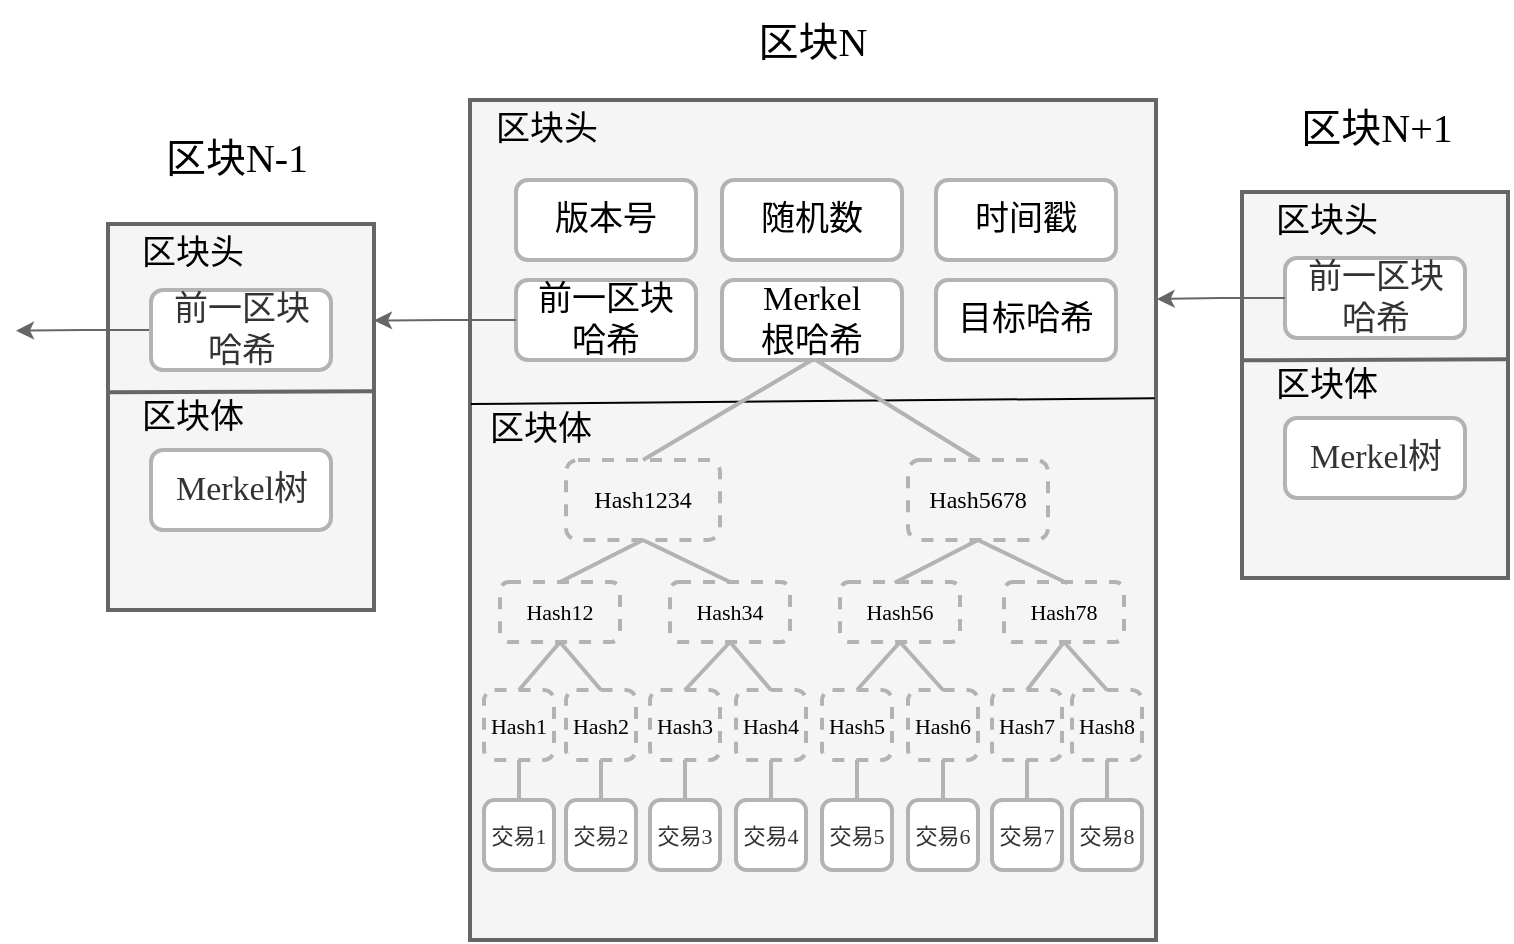 <mxfile version="24.0.1" type="github">
  <diagram name="第 1 页" id="rfyp5XbZHHv5G1FWqzIb">
    <mxGraphModel dx="794" dy="492" grid="1" gridSize="10" guides="1" tooltips="1" connect="1" arrows="1" fold="1" page="1" pageScale="1" pageWidth="827" pageHeight="1169" math="0" shadow="0">
      <root>
        <mxCell id="0" />
        <mxCell id="1" parent="0" />
        <mxCell id="lKdmcl2pdgZr0fNqd-Vl-1" value="" style="rounded=0;whiteSpace=wrap;html=1;labelBackgroundColor=none;fontSize=17;fontFamily=宋体;fillColor=#f5f5f5;fontColor=#333333;strokeColor=#666666;strokeWidth=2;" parent="1" vertex="1">
          <mxGeometry x="257" y="220" width="343" height="420" as="geometry" />
        </mxCell>
        <mxCell id="lKdmcl2pdgZr0fNqd-Vl-4" value="&lt;font style=&quot;font-size: 17px;&quot;&gt;版本号&lt;/font&gt;" style="rounded=1;whiteSpace=wrap;html=1;labelBackgroundColor=none;fontSize=17;strokeWidth=2;strokeColor=#B3B3B3;fontFamily=宋体;align=center;verticalAlign=middle;fontColor=default;fillColor=default;" parent="1" vertex="1">
          <mxGeometry x="280" y="260" width="90" height="40" as="geometry" />
        </mxCell>
        <mxCell id="lKdmcl2pdgZr0fNqd-Vl-5" value="&lt;font style=&quot;font-size: 17px;&quot;&gt;随机数&lt;/font&gt;" style="rounded=1;whiteSpace=wrap;html=1;labelBackgroundColor=none;fontSize=17;strokeColor=#B3B3B3;fontFamily=宋体;strokeWidth=2;align=center;verticalAlign=middle;fontColor=default;fillColor=default;" parent="1" vertex="1">
          <mxGeometry x="383" y="260" width="90" height="40" as="geometry" />
        </mxCell>
        <mxCell id="lKdmcl2pdgZr0fNqd-Vl-6" value="&lt;font style=&quot;font-size: 17px;&quot;&gt;时间戳&lt;/font&gt;" style="rounded=1;whiteSpace=wrap;html=1;labelBackgroundColor=none;fontSize=17;strokeColor=#B3B3B3;fontFamily=宋体;strokeWidth=2;" parent="1" vertex="1">
          <mxGeometry x="490" y="260" width="90" height="40" as="geometry" />
        </mxCell>
        <mxCell id="lKdmcl2pdgZr0fNqd-Vl-7" value="&lt;span style=&quot;font-size: 17px;&quot;&gt;前一区块&lt;/span&gt;&lt;div&gt;&lt;span style=&quot;font-size: 17px;&quot;&gt;哈希&lt;/span&gt;&lt;/div&gt;" style="rounded=1;whiteSpace=wrap;html=1;labelBackgroundColor=none;fontSize=17;fontFamily=宋体;strokeWidth=2;align=center;verticalAlign=middle;strokeColor=#B3B3B3;fontColor=default;fillColor=default;" parent="1" vertex="1">
          <mxGeometry x="280" y="310" width="90" height="40" as="geometry" />
        </mxCell>
        <mxCell id="lKdmcl2pdgZr0fNqd-Vl-8" value="&lt;font face=&quot;Times New Roman&quot; style=&quot;font-size: 17px;&quot;&gt;Merkel&lt;/font&gt;&lt;div&gt;&lt;font style=&quot;font-size: 17px;&quot;&gt;根哈希&lt;/font&gt;&lt;/div&gt;" style="rounded=1;whiteSpace=wrap;html=1;labelBackgroundColor=none;fontSize=17;strokeColor=#B3B3B3;fontFamily=宋体;strokeWidth=2;align=center;verticalAlign=middle;fontColor=default;fillColor=default;" parent="1" vertex="1">
          <mxGeometry x="383" y="310" width="90" height="40" as="geometry" />
        </mxCell>
        <mxCell id="lKdmcl2pdgZr0fNqd-Vl-9" value="&lt;font style=&quot;font-size: 17px;&quot;&gt;目标哈希&lt;/font&gt;" style="rounded=1;whiteSpace=wrap;html=1;labelBackgroundColor=none;fontSize=17;strokeColor=#B3B3B3;fontFamily=宋体;strokeWidth=2;" parent="1" vertex="1">
          <mxGeometry x="490" y="310" width="90" height="40" as="geometry" />
        </mxCell>
        <mxCell id="lKdmcl2pdgZr0fNqd-Vl-10" value="&lt;font style=&quot;font-size: 17px;&quot;&gt;区块头&lt;/font&gt;" style="text;html=1;align=center;verticalAlign=middle;resizable=0;points=[];autosize=1;strokeColor=none;fillColor=none;fontFamily=宋体;fontSize=12;fontColor=default;labelBackgroundColor=none;" parent="1" vertex="1">
          <mxGeometry x="260" y="220" width="70" height="30" as="geometry" />
        </mxCell>
        <mxCell id="lKdmcl2pdgZr0fNqd-Vl-11" value="" style="endArrow=none;html=1;rounded=0;fontFamily=宋体;fontSize=12;fontColor=default;labelBackgroundColor=none;exitX=0.005;exitY=0.067;exitDx=0;exitDy=0;exitPerimeter=0;entryX=0.998;entryY=0.355;entryDx=0;entryDy=0;entryPerimeter=0;" parent="1" source="lKdmcl2pdgZr0fNqd-Vl-12" target="lKdmcl2pdgZr0fNqd-Vl-1" edge="1">
          <mxGeometry width="50" height="50" relative="1" as="geometry">
            <mxPoint x="450" y="420" as="sourcePoint" />
            <mxPoint x="500" y="370" as="targetPoint" />
            <Array as="points" />
          </mxGeometry>
        </mxCell>
        <mxCell id="lKdmcl2pdgZr0fNqd-Vl-12" value="&lt;font style=&quot;font-size: 17px;&quot;&gt;区块体&lt;/font&gt;" style="text;html=1;align=center;verticalAlign=middle;resizable=0;points=[];autosize=1;strokeColor=none;fillColor=none;fontFamily=宋体;fontSize=12;fontColor=default;labelBackgroundColor=none;" parent="1" vertex="1">
          <mxGeometry x="257" y="370" width="70" height="30" as="geometry" />
        </mxCell>
        <mxCell id="lKdmcl2pdgZr0fNqd-Vl-13" value="Hash1234" style="rounded=1;whiteSpace=wrap;html=1;align=center;verticalAlign=middle;fontFamily=Times New Roman;fontSize=12;fontColor=default;labelBackgroundColor=none;fillColor=none;gradientColor=none;strokeWidth=2;strokeColor=#b3b3b3;dashed=1;" parent="1" vertex="1">
          <mxGeometry x="305" y="400" width="77" height="40" as="geometry" />
        </mxCell>
        <mxCell id="lKdmcl2pdgZr0fNqd-Vl-14" value="Hash5678" style="rounded=1;whiteSpace=wrap;html=1;align=center;verticalAlign=middle;fontFamily=Times New Roman;fontSize=12;fontColor=default;labelBackgroundColor=none;fillColor=none;gradientColor=none;strokeWidth=2;strokeColor=#b3b3b3;dashed=1;" parent="1" vertex="1">
          <mxGeometry x="476" y="400" width="70" height="40" as="geometry" />
        </mxCell>
        <mxCell id="lKdmcl2pdgZr0fNqd-Vl-15" value="" style="endArrow=none;html=1;rounded=0;fontFamily=宋体;fontSize=12;fontColor=default;labelBackgroundColor=none;exitX=0.5;exitY=0;exitDx=0;exitDy=0;strokeColor=#B3B3B3;strokeWidth=2;align=center;verticalAlign=middle;" parent="1" source="lKdmcl2pdgZr0fNqd-Vl-14" edge="1">
          <mxGeometry width="50" height="50" relative="1" as="geometry">
            <mxPoint x="450" y="420" as="sourcePoint" />
            <mxPoint x="430" y="350" as="targetPoint" />
          </mxGeometry>
        </mxCell>
        <mxCell id="lKdmcl2pdgZr0fNqd-Vl-16" value="" style="endArrow=none;html=1;rounded=0;fontFamily=宋体;fontSize=12;fontColor=default;labelBackgroundColor=none;exitX=0.5;exitY=0;exitDx=0;exitDy=0;entryX=0.5;entryY=1;entryDx=0;entryDy=0;strokeWidth=2;strokeColor=#B3B3B3;" parent="1" source="lKdmcl2pdgZr0fNqd-Vl-13" target="lKdmcl2pdgZr0fNqd-Vl-8" edge="1">
          <mxGeometry width="50" height="50" relative="1" as="geometry">
            <mxPoint x="450" y="420" as="sourcePoint" />
            <mxPoint x="500" y="370" as="targetPoint" />
          </mxGeometry>
        </mxCell>
        <mxCell id="lKdmcl2pdgZr0fNqd-Vl-17" value="Hash12" style="rounded=1;whiteSpace=wrap;html=1;align=center;verticalAlign=middle;fontFamily=Times New Roman;fontSize=11;fontColor=default;labelBackgroundColor=none;fillColor=none;gradientColor=none;dashed=1;strokeWidth=2;strokeColor=#b3b3b3;" parent="1" vertex="1">
          <mxGeometry x="272" y="461" width="60" height="30" as="geometry" />
        </mxCell>
        <mxCell id="lKdmcl2pdgZr0fNqd-Vl-18" value="Hash34" style="rounded=1;whiteSpace=wrap;html=1;align=center;verticalAlign=middle;fontFamily=Times New Roman;fontSize=11;fontColor=default;labelBackgroundColor=none;fillColor=none;gradientColor=none;dashed=1;strokeWidth=2;strokeColor=#b3b3b3;" parent="1" vertex="1">
          <mxGeometry x="357" y="461" width="60" height="30" as="geometry" />
        </mxCell>
        <mxCell id="lKdmcl2pdgZr0fNqd-Vl-19" value="Hash78" style="rounded=1;whiteSpace=wrap;html=1;align=center;verticalAlign=middle;fontFamily=Times New Roman;fontSize=11;fontColor=default;labelBackgroundColor=none;fillColor=none;gradientColor=none;dashed=1;strokeWidth=2;strokeColor=#b3b3b3;" parent="1" vertex="1">
          <mxGeometry x="524" y="461" width="60" height="30" as="geometry" />
        </mxCell>
        <mxCell id="lKdmcl2pdgZr0fNqd-Vl-20" value="Hash56" style="rounded=1;whiteSpace=wrap;html=1;align=center;verticalAlign=middle;fontFamily=Times New Roman;fontSize=11;fontColor=default;labelBackgroundColor=none;fillColor=none;gradientColor=none;dashed=1;strokeWidth=2;strokeColor=#b3b3b3;" parent="1" vertex="1">
          <mxGeometry x="442" y="461" width="60" height="30" as="geometry" />
        </mxCell>
        <mxCell id="lKdmcl2pdgZr0fNqd-Vl-21" value="Hash1" style="rounded=1;whiteSpace=wrap;html=1;align=center;verticalAlign=middle;fontFamily=Times New Roman;fontSize=11;fontColor=default;labelBackgroundColor=none;fillColor=none;gradientColor=none;dashed=1;strokeWidth=2;strokeColor=#b3b3b3;" parent="1" vertex="1">
          <mxGeometry x="264" y="515" width="35" height="35" as="geometry" />
        </mxCell>
        <mxCell id="lKdmcl2pdgZr0fNqd-Vl-22" value="Hash2" style="rounded=1;whiteSpace=wrap;html=1;align=center;verticalAlign=middle;fontFamily=Times New Roman;fontSize=11;fontColor=default;labelBackgroundColor=none;fillColor=none;gradientColor=none;dashed=1;strokeWidth=2;strokeColor=#b3b3b3;" parent="1" vertex="1">
          <mxGeometry x="305" y="515" width="35" height="35" as="geometry" />
        </mxCell>
        <mxCell id="lKdmcl2pdgZr0fNqd-Vl-23" value="Hash3" style="rounded=1;whiteSpace=wrap;html=1;align=center;verticalAlign=middle;fontFamily=Times New Roman;fontSize=11;fontColor=default;labelBackgroundColor=none;fillColor=none;gradientColor=none;dashed=1;strokeWidth=2;strokeColor=#b3b3b3;" parent="1" vertex="1">
          <mxGeometry x="347" y="515" width="35" height="35" as="geometry" />
        </mxCell>
        <mxCell id="lKdmcl2pdgZr0fNqd-Vl-24" value="Hash4" style="rounded=1;whiteSpace=wrap;html=1;align=center;verticalAlign=middle;fontFamily=Times New Roman;fontSize=11;fontColor=default;labelBackgroundColor=none;fillColor=none;gradientColor=none;dashed=1;strokeWidth=2;strokeColor=#b3b3b3;" parent="1" vertex="1">
          <mxGeometry x="390" y="515" width="35" height="35" as="geometry" />
        </mxCell>
        <mxCell id="lKdmcl2pdgZr0fNqd-Vl-25" value="Hash5" style="rounded=1;whiteSpace=wrap;html=1;align=center;verticalAlign=middle;fontFamily=Times New Roman;fontSize=11;fontColor=default;labelBackgroundColor=none;fillColor=none;gradientColor=none;dashed=1;strokeWidth=2;strokeColor=#b3b3b3;" parent="1" vertex="1">
          <mxGeometry x="433" y="515" width="35" height="35" as="geometry" />
        </mxCell>
        <mxCell id="lKdmcl2pdgZr0fNqd-Vl-26" value="Hash6" style="rounded=1;whiteSpace=wrap;html=1;align=center;verticalAlign=middle;fontFamily=Times New Roman;fontSize=11;fontColor=default;labelBackgroundColor=none;fillColor=none;gradientColor=none;dashed=1;strokeWidth=2;strokeColor=#b3b3b3;" parent="1" vertex="1">
          <mxGeometry x="476" y="515" width="35" height="35" as="geometry" />
        </mxCell>
        <mxCell id="lKdmcl2pdgZr0fNqd-Vl-27" value="Hash7" style="rounded=1;whiteSpace=wrap;html=1;align=center;verticalAlign=middle;fontFamily=Times New Roman;fontSize=11;fontColor=default;labelBackgroundColor=none;fillColor=none;gradientColor=none;dashed=1;strokeWidth=2;strokeColor=#b3b3b3;" parent="1" vertex="1">
          <mxGeometry x="518" y="515" width="35" height="35" as="geometry" />
        </mxCell>
        <mxCell id="lKdmcl2pdgZr0fNqd-Vl-28" value="Hash8" style="rounded=1;whiteSpace=wrap;html=1;align=center;verticalAlign=middle;fontFamily=Times New Roman;fontSize=11;fontColor=default;labelBackgroundColor=none;fillColor=none;gradientColor=none;dashed=1;strokeWidth=2;strokeColor=#b3b3b3;" parent="1" vertex="1">
          <mxGeometry x="558" y="515" width="35" height="35" as="geometry" />
        </mxCell>
        <mxCell id="lKdmcl2pdgZr0fNqd-Vl-29" value="交易1" style="rounded=1;whiteSpace=wrap;html=1;align=center;verticalAlign=middle;fontFamily=宋体;fontSize=11;labelBackgroundColor=none;fillColor=#FFFFFF;strokeWidth=2;strokeColor=#B3B3B3;fontColor=#333333;" parent="1" vertex="1">
          <mxGeometry x="264" y="570" width="35" height="35" as="geometry" />
        </mxCell>
        <mxCell id="lKdmcl2pdgZr0fNqd-Vl-30" value="交易2" style="rounded=1;whiteSpace=wrap;html=1;align=center;verticalAlign=middle;fontFamily=宋体;fontSize=11;fontColor=#333333;labelBackgroundColor=none;fillColor=#FFFFFF;strokeWidth=2;strokeColor=#B3B3B3;" parent="1" vertex="1">
          <mxGeometry x="305" y="570" width="35" height="35" as="geometry" />
        </mxCell>
        <mxCell id="lKdmcl2pdgZr0fNqd-Vl-31" value="交易3" style="rounded=1;whiteSpace=wrap;html=1;align=center;verticalAlign=middle;fontFamily=宋体;fontSize=11;fontColor=#333333;labelBackgroundColor=none;fillColor=#FFFFFF;strokeWidth=2;strokeColor=#B3B3B3;" parent="1" vertex="1">
          <mxGeometry x="347" y="570" width="35" height="35" as="geometry" />
        </mxCell>
        <mxCell id="lKdmcl2pdgZr0fNqd-Vl-32" value="交易4" style="rounded=1;whiteSpace=wrap;html=1;align=center;verticalAlign=middle;fontFamily=宋体;fontSize=11;fontColor=#333333;labelBackgroundColor=none;fillColor=#FFFFFF;strokeWidth=2;strokeColor=#B3B3B3;" parent="1" vertex="1">
          <mxGeometry x="390" y="570" width="35" height="35" as="geometry" />
        </mxCell>
        <mxCell id="lKdmcl2pdgZr0fNqd-Vl-33" value="交易5" style="rounded=1;whiteSpace=wrap;html=1;align=center;verticalAlign=middle;fontFamily=宋体;fontSize=11;fontColor=#333333;labelBackgroundColor=none;fillColor=#FFFFFF;strokeWidth=2;strokeColor=#B3B3B3;" parent="1" vertex="1">
          <mxGeometry x="433" y="570" width="35" height="35" as="geometry" />
        </mxCell>
        <mxCell id="lKdmcl2pdgZr0fNqd-Vl-34" value="交易6" style="rounded=1;whiteSpace=wrap;html=1;align=center;verticalAlign=middle;fontFamily=宋体;fontSize=11;fontColor=#333333;labelBackgroundColor=none;fillColor=#FFFFFF;strokeWidth=2;strokeColor=#B3B3B3;" parent="1" vertex="1">
          <mxGeometry x="476" y="570" width="35" height="35" as="geometry" />
        </mxCell>
        <mxCell id="lKdmcl2pdgZr0fNqd-Vl-35" value="交易7" style="rounded=1;whiteSpace=wrap;html=1;align=center;verticalAlign=middle;fontFamily=宋体;fontSize=11;fontColor=#333333;labelBackgroundColor=none;fillColor=#FFFFFF;strokeWidth=2;strokeColor=#B3B3B3;" parent="1" vertex="1">
          <mxGeometry x="518" y="570" width="35" height="35" as="geometry" />
        </mxCell>
        <mxCell id="lKdmcl2pdgZr0fNqd-Vl-36" value="交易8" style="rounded=1;whiteSpace=wrap;html=1;align=center;verticalAlign=middle;fontFamily=宋体;fontSize=11;fontColor=#333333;labelBackgroundColor=none;fillColor=#FFFFFF;strokeWidth=2;strokeColor=#B3B3B3;" parent="1" vertex="1">
          <mxGeometry x="558" y="570" width="35" height="35" as="geometry" />
        </mxCell>
        <mxCell id="lKdmcl2pdgZr0fNqd-Vl-37" value="" style="endArrow=none;html=1;rounded=0;fontFamily=Times New Roman;fontSize=12;fontColor=default;labelBackgroundColor=none;entryX=0.5;entryY=1;entryDx=0;entryDy=0;exitX=0.5;exitY=0;exitDx=0;exitDy=0;strokeWidth=2;strokeColor=#b3b3b3;" parent="1" source="lKdmcl2pdgZr0fNqd-Vl-17" target="lKdmcl2pdgZr0fNqd-Vl-13" edge="1">
          <mxGeometry width="50" height="50" relative="1" as="geometry">
            <mxPoint x="280" y="500" as="sourcePoint" />
            <mxPoint x="330" y="450" as="targetPoint" />
          </mxGeometry>
        </mxCell>
        <mxCell id="lKdmcl2pdgZr0fNqd-Vl-38" value="" style="endArrow=none;html=1;rounded=0;fontFamily=Times New Roman;fontSize=12;fontColor=default;labelBackgroundColor=none;exitX=0.5;exitY=0;exitDx=0;exitDy=0;entryX=0.5;entryY=1;entryDx=0;entryDy=0;strokeWidth=2;strokeColor=#b3b3b3;" parent="1" source="lKdmcl2pdgZr0fNqd-Vl-18" target="lKdmcl2pdgZr0fNqd-Vl-13" edge="1">
          <mxGeometry width="50" height="50" relative="1" as="geometry">
            <mxPoint x="90" y="490" as="sourcePoint" />
            <mxPoint x="340" y="440" as="targetPoint" />
          </mxGeometry>
        </mxCell>
        <mxCell id="lKdmcl2pdgZr0fNqd-Vl-39" value="" style="endArrow=none;html=1;rounded=0;fontFamily=Times New Roman;fontSize=11;fontColor=default;labelBackgroundColor=none;exitX=0.5;exitY=0;exitDx=0;exitDy=0;entryX=0.5;entryY=1;entryDx=0;entryDy=0;strokeWidth=2;strokeColor=#b3b3b3;" parent="1" source="lKdmcl2pdgZr0fNqd-Vl-21" target="lKdmcl2pdgZr0fNqd-Vl-17" edge="1">
          <mxGeometry width="50" height="50" relative="1" as="geometry">
            <mxPoint x="250" y="540" as="sourcePoint" />
            <mxPoint x="300" y="500" as="targetPoint" />
          </mxGeometry>
        </mxCell>
        <mxCell id="lKdmcl2pdgZr0fNqd-Vl-40" value="" style="endArrow=none;html=1;rounded=0;fontFamily=宋体;fontSize=11;fontColor=default;labelBackgroundColor=none;entryX=0.5;entryY=1;entryDx=0;entryDy=0;strokeWidth=2;strokeColor=#b3b3b3;" parent="1" source="lKdmcl2pdgZr0fNqd-Vl-29" target="lKdmcl2pdgZr0fNqd-Vl-21" edge="1">
          <mxGeometry width="50" height="50" relative="1" as="geometry">
            <mxPoint x="300" y="575" as="sourcePoint" />
            <mxPoint x="350" y="525" as="targetPoint" />
          </mxGeometry>
        </mxCell>
        <mxCell id="lKdmcl2pdgZr0fNqd-Vl-41" value="" style="endArrow=none;html=1;rounded=0;fontFamily=宋体;fontSize=11;fontColor=default;labelBackgroundColor=none;entryX=0.5;entryY=1;entryDx=0;entryDy=0;strokeWidth=2;strokeColor=#b3b3b3;" parent="1" source="lKdmcl2pdgZr0fNqd-Vl-30" target="lKdmcl2pdgZr0fNqd-Vl-22" edge="1">
          <mxGeometry width="50" height="50" relative="1" as="geometry">
            <mxPoint x="290" y="605" as="sourcePoint" />
            <mxPoint x="340" y="555" as="targetPoint" />
          </mxGeometry>
        </mxCell>
        <mxCell id="lKdmcl2pdgZr0fNqd-Vl-43" value="" style="endArrow=none;html=1;rounded=0;fontFamily=宋体;fontSize=11;fontColor=default;labelBackgroundColor=none;entryX=0.5;entryY=1;entryDx=0;entryDy=0;strokeWidth=2;strokeColor=#b3b3b3;" parent="1" source="lKdmcl2pdgZr0fNqd-Vl-31" target="lKdmcl2pdgZr0fNqd-Vl-23" edge="1">
          <mxGeometry width="50" height="50" relative="1" as="geometry">
            <mxPoint x="340" y="605" as="sourcePoint" />
            <mxPoint x="390" y="555" as="targetPoint" />
          </mxGeometry>
        </mxCell>
        <mxCell id="lKdmcl2pdgZr0fNqd-Vl-46" value="" style="endArrow=none;html=1;rounded=0;fontFamily=宋体;fontSize=11;fontColor=default;labelBackgroundColor=none;entryX=0.5;entryY=1;entryDx=0;entryDy=0;strokeWidth=2;strokeColor=#b3b3b3;" parent="1" source="lKdmcl2pdgZr0fNqd-Vl-32" target="lKdmcl2pdgZr0fNqd-Vl-24" edge="1">
          <mxGeometry width="50" height="50" relative="1" as="geometry">
            <mxPoint x="370" y="665" as="sourcePoint" />
            <mxPoint x="420" y="615" as="targetPoint" />
          </mxGeometry>
        </mxCell>
        <mxCell id="lKdmcl2pdgZr0fNqd-Vl-47" value="" style="endArrow=none;html=1;rounded=0;fontFamily=宋体;fontSize=11;fontColor=default;labelBackgroundColor=none;entryX=0.5;entryY=1;entryDx=0;entryDy=0;strokeWidth=2;strokeColor=#b3b3b3;" parent="1" source="lKdmcl2pdgZr0fNqd-Vl-33" target="lKdmcl2pdgZr0fNqd-Vl-25" edge="1">
          <mxGeometry width="50" height="50" relative="1" as="geometry">
            <mxPoint x="420" y="675" as="sourcePoint" />
            <mxPoint x="470" y="625" as="targetPoint" />
          </mxGeometry>
        </mxCell>
        <mxCell id="lKdmcl2pdgZr0fNqd-Vl-48" value="" style="endArrow=none;html=1;rounded=0;fontFamily=宋体;fontSize=11;fontColor=default;labelBackgroundColor=none;entryX=0.5;entryY=1;entryDx=0;entryDy=0;strokeWidth=2;strokeColor=#b3b3b3;" parent="1" source="lKdmcl2pdgZr0fNqd-Vl-34" target="lKdmcl2pdgZr0fNqd-Vl-26" edge="1">
          <mxGeometry width="50" height="50" relative="1" as="geometry">
            <mxPoint x="380" y="675" as="sourcePoint" />
            <mxPoint x="430" y="625" as="targetPoint" />
          </mxGeometry>
        </mxCell>
        <mxCell id="lKdmcl2pdgZr0fNqd-Vl-49" value="" style="endArrow=none;html=1;rounded=0;fontFamily=宋体;fontSize=11;fontColor=default;labelBackgroundColor=none;entryX=0.5;entryY=1;entryDx=0;entryDy=0;strokeWidth=2;strokeColor=#b3b3b3;" parent="1" source="lKdmcl2pdgZr0fNqd-Vl-35" target="lKdmcl2pdgZr0fNqd-Vl-27" edge="1">
          <mxGeometry width="50" height="50" relative="1" as="geometry">
            <mxPoint x="450" y="675" as="sourcePoint" />
            <mxPoint x="500" y="625" as="targetPoint" />
          </mxGeometry>
        </mxCell>
        <mxCell id="lKdmcl2pdgZr0fNqd-Vl-51" value="" style="endArrow=none;html=1;rounded=0;fontFamily=宋体;fontSize=11;fontColor=default;labelBackgroundColor=none;entryX=0.5;entryY=1;entryDx=0;entryDy=0;exitX=0.5;exitY=0;exitDx=0;exitDy=0;strokeWidth=2;strokeColor=#b3b3b3;" parent="1" source="lKdmcl2pdgZr0fNqd-Vl-36" target="lKdmcl2pdgZr0fNqd-Vl-28" edge="1">
          <mxGeometry width="50" height="50" relative="1" as="geometry">
            <mxPoint x="460" y="685" as="sourcePoint" />
            <mxPoint x="510" y="635" as="targetPoint" />
          </mxGeometry>
        </mxCell>
        <mxCell id="lKdmcl2pdgZr0fNqd-Vl-52" value="" style="endArrow=none;html=1;rounded=0;fontFamily=Times New Roman;fontSize=11;fontColor=default;labelBackgroundColor=none;entryX=0.5;entryY=1;entryDx=0;entryDy=0;exitX=0.5;exitY=0;exitDx=0;exitDy=0;strokeWidth=2;strokeColor=#b3b3b3;" parent="1" source="lKdmcl2pdgZr0fNqd-Vl-22" target="lKdmcl2pdgZr0fNqd-Vl-17" edge="1">
          <mxGeometry width="50" height="50" relative="1" as="geometry">
            <mxPoint x="300" y="550" as="sourcePoint" />
            <mxPoint x="350" y="500" as="targetPoint" />
          </mxGeometry>
        </mxCell>
        <mxCell id="lKdmcl2pdgZr0fNqd-Vl-53" value="" style="endArrow=none;html=1;rounded=0;fontFamily=Times New Roman;fontSize=11;fontColor=default;labelBackgroundColor=none;entryX=0.5;entryY=1;entryDx=0;entryDy=0;exitX=0.5;exitY=0;exitDx=0;exitDy=0;strokeWidth=2;strokeColor=#b3b3b3;" parent="1" source="lKdmcl2pdgZr0fNqd-Vl-23" target="lKdmcl2pdgZr0fNqd-Vl-18" edge="1">
          <mxGeometry width="50" height="50" relative="1" as="geometry">
            <mxPoint x="340" y="550" as="sourcePoint" />
            <mxPoint x="390" y="500" as="targetPoint" />
          </mxGeometry>
        </mxCell>
        <mxCell id="lKdmcl2pdgZr0fNqd-Vl-54" value="" style="endArrow=none;html=1;rounded=0;fontFamily=Times New Roman;fontSize=11;fontColor=default;labelBackgroundColor=none;entryX=0.5;entryY=1;entryDx=0;entryDy=0;exitX=0.5;exitY=0;exitDx=0;exitDy=0;strokeWidth=2;strokeColor=#b3b3b3;" parent="1" source="lKdmcl2pdgZr0fNqd-Vl-25" target="lKdmcl2pdgZr0fNqd-Vl-20" edge="1">
          <mxGeometry width="50" height="50" relative="1" as="geometry">
            <mxPoint x="400" y="560" as="sourcePoint" />
            <mxPoint x="450" y="510" as="targetPoint" />
          </mxGeometry>
        </mxCell>
        <mxCell id="lKdmcl2pdgZr0fNqd-Vl-55" value="" style="endArrow=none;html=1;rounded=0;fontFamily=Times New Roman;fontSize=11;fontColor=default;labelBackgroundColor=none;exitX=0.5;exitY=0;exitDx=0;exitDy=0;entryX=0.5;entryY=1;entryDx=0;entryDy=0;strokeWidth=2;strokeColor=#b3b3b3;" parent="1" source="lKdmcl2pdgZr0fNqd-Vl-27" target="lKdmcl2pdgZr0fNqd-Vl-19" edge="1">
          <mxGeometry width="50" height="50" relative="1" as="geometry">
            <mxPoint x="500" y="540" as="sourcePoint" />
            <mxPoint x="550" y="490" as="targetPoint" />
          </mxGeometry>
        </mxCell>
        <mxCell id="lKdmcl2pdgZr0fNqd-Vl-56" value="" style="endArrow=none;html=1;rounded=0;fontFamily=Times New Roman;fontSize=11;fontColor=default;labelBackgroundColor=none;entryX=0.5;entryY=0;entryDx=0;entryDy=0;exitX=0.5;exitY=1;exitDx=0;exitDy=0;strokeWidth=2;strokeColor=#b3b3b3;" parent="1" source="lKdmcl2pdgZr0fNqd-Vl-18" target="lKdmcl2pdgZr0fNqd-Vl-24" edge="1">
          <mxGeometry width="50" height="50" relative="1" as="geometry">
            <mxPoint x="350" y="580" as="sourcePoint" />
            <mxPoint x="400" y="530" as="targetPoint" />
          </mxGeometry>
        </mxCell>
        <mxCell id="lKdmcl2pdgZr0fNqd-Vl-57" value="" style="endArrow=none;html=1;rounded=0;fontFamily=Times New Roman;fontSize=11;fontColor=default;labelBackgroundColor=none;entryX=0.5;entryY=1;entryDx=0;entryDy=0;exitX=0.5;exitY=0;exitDx=0;exitDy=0;strokeWidth=2;strokeColor=#b3b3b3;" parent="1" source="lKdmcl2pdgZr0fNqd-Vl-26" target="lKdmcl2pdgZr0fNqd-Vl-20" edge="1">
          <mxGeometry width="50" height="50" relative="1" as="geometry">
            <mxPoint x="450" y="580" as="sourcePoint" />
            <mxPoint x="500" y="530" as="targetPoint" />
          </mxGeometry>
        </mxCell>
        <mxCell id="lKdmcl2pdgZr0fNqd-Vl-58" value="" style="endArrow=none;html=1;rounded=0;fontFamily=Times New Roman;fontSize=11;fontColor=default;labelBackgroundColor=none;entryX=0.5;entryY=1;entryDx=0;entryDy=0;exitX=0.5;exitY=0;exitDx=0;exitDy=0;strokeWidth=2;strokeColor=#b3b3b3;" parent="1" source="lKdmcl2pdgZr0fNqd-Vl-28" target="lKdmcl2pdgZr0fNqd-Vl-19" edge="1">
          <mxGeometry width="50" height="50" relative="1" as="geometry">
            <mxPoint x="430" y="540" as="sourcePoint" />
            <mxPoint x="480" y="490" as="targetPoint" />
          </mxGeometry>
        </mxCell>
        <mxCell id="lKdmcl2pdgZr0fNqd-Vl-67" value="" style="rounded=0;whiteSpace=wrap;html=1;align=center;verticalAlign=middle;fontFamily=宋体;fontSize=17;fontColor=#333333;labelBackgroundColor=none;fillColor=#f5f5f5;strokeColor=#666666;strokeWidth=2;" parent="1" vertex="1">
          <mxGeometry x="643" y="266" width="133" height="193" as="geometry" />
        </mxCell>
        <mxCell id="lKdmcl2pdgZr0fNqd-Vl-68" value="区块头" style="text;html=1;align=center;verticalAlign=middle;resizable=0;points=[];autosize=1;fontFamily=宋体;fontSize=17;labelBackgroundColor=none;" parent="1" vertex="1">
          <mxGeometry x="649.5" y="266" width="70" height="30" as="geometry" />
        </mxCell>
        <mxCell id="lKdmcl2pdgZr0fNqd-Vl-71" value="&lt;span style=&quot;font-size: 17px;&quot;&gt;前一区块&lt;/span&gt;&lt;div style=&quot;font-size: 17px;&quot;&gt;&lt;span style=&quot;font-size: 17px;&quot;&gt;哈希&lt;/span&gt;&lt;/div&gt;" style="rounded=1;whiteSpace=wrap;html=1;labelBackgroundColor=none;fontSize=17;strokeColor=#B3B3B3;fontFamily=宋体;strokeWidth=2;fillColor=#FFFFFF;fontColor=#333333;align=center;verticalAlign=middle;" parent="1" vertex="1">
          <mxGeometry x="664.5" y="299" width="90" height="40" as="geometry" />
        </mxCell>
        <mxCell id="lKdmcl2pdgZr0fNqd-Vl-73" value="" style="endArrow=none;html=1;rounded=0;fontFamily=宋体;fontSize=17;fontColor=#333333;labelBackgroundColor=none;exitX=0;exitY=0.436;exitDx=0;exitDy=0;exitPerimeter=0;entryX=0.998;entryY=0.433;entryDx=0;entryDy=0;entryPerimeter=0;fillColor=#f5f5f5;strokeColor=#666666;strokeWidth=2;align=center;verticalAlign=middle;" parent="1" source="lKdmcl2pdgZr0fNqd-Vl-67" target="lKdmcl2pdgZr0fNqd-Vl-67" edge="1">
          <mxGeometry width="50" height="50" relative="1" as="geometry">
            <mxPoint x="687.5" y="399" as="sourcePoint" />
            <mxPoint x="737.5" y="349" as="targetPoint" />
          </mxGeometry>
        </mxCell>
        <mxCell id="lKdmcl2pdgZr0fNqd-Vl-75" value="区块体" style="text;html=1;align=center;verticalAlign=middle;resizable=0;points=[];autosize=1;fontFamily=宋体;fontSize=17;labelBackgroundColor=none;" parent="1" vertex="1">
          <mxGeometry x="649.5" y="347.5" width="70" height="30" as="geometry" />
        </mxCell>
        <mxCell id="lKdmcl2pdgZr0fNqd-Vl-76" value="&lt;font style=&quot;font-size: 17px;&quot;&gt;&lt;font face=&quot;Times New Roman&quot;&gt;Merkel&lt;/font&gt;树&lt;/font&gt;" style="rounded=1;whiteSpace=wrap;html=1;labelBackgroundColor=none;fontSize=17;strokeColor=#B3B3B3;fontFamily=宋体;strokeWidth=2;fillColor=#FFFFFF;fontColor=#333333;align=center;verticalAlign=middle;" parent="1" vertex="1">
          <mxGeometry x="664.5" y="379" width="90" height="40" as="geometry" />
        </mxCell>
        <mxCell id="lKdmcl2pdgZr0fNqd-Vl-85" style="edgeStyle=orthogonalEdgeStyle;rounded=0;orthogonalLoop=1;jettySize=auto;html=1;exitX=0;exitY=0.5;exitDx=0;exitDy=0;fontFamily=宋体;fontSize=12;fontColor=default;labelBackgroundColor=none;entryX=1.001;entryY=0.237;entryDx=0;entryDy=0;entryPerimeter=0;strokeColor=#666666;" parent="1" source="lKdmcl2pdgZr0fNqd-Vl-71" target="lKdmcl2pdgZr0fNqd-Vl-1" edge="1">
          <mxGeometry relative="1" as="geometry">
            <mxPoint x="610" y="330" as="targetPoint" />
          </mxGeometry>
        </mxCell>
        <mxCell id="lKdmcl2pdgZr0fNqd-Vl-86" value="" style="rounded=0;whiteSpace=wrap;html=1;align=center;verticalAlign=middle;fontFamily=宋体;fontSize=17;fontColor=#333333;labelBackgroundColor=none;fillColor=#f5f5f5;strokeColor=#666666;strokeWidth=2;" parent="1" vertex="1">
          <mxGeometry x="76" y="282" width="133" height="193" as="geometry" />
        </mxCell>
        <mxCell id="lKdmcl2pdgZr0fNqd-Vl-87" value="区块头" style="text;html=1;align=center;verticalAlign=middle;resizable=0;points=[];autosize=1;fontFamily=宋体;fontSize=17;labelBackgroundColor=none;" parent="1" vertex="1">
          <mxGeometry x="82.5" y="282" width="70" height="30" as="geometry" />
        </mxCell>
        <mxCell id="lKdmcl2pdgZr0fNqd-Vl-100" style="edgeStyle=orthogonalEdgeStyle;rounded=0;orthogonalLoop=1;jettySize=auto;html=1;exitX=0;exitY=0.5;exitDx=0;exitDy=0;fontFamily=Helvetica;fontSize=12;fontColor=default;labelBackgroundColor=none;strokeColor=#666666;" parent="1" source="lKdmcl2pdgZr0fNqd-Vl-88" edge="1">
          <mxGeometry relative="1" as="geometry">
            <mxPoint x="30" y="335.333" as="targetPoint" />
          </mxGeometry>
        </mxCell>
        <mxCell id="lKdmcl2pdgZr0fNqd-Vl-88" value="&lt;span style=&quot;font-size: 17px;&quot;&gt;前一区块&lt;/span&gt;&lt;div style=&quot;font-size: 17px;&quot;&gt;&lt;span style=&quot;font-size: 17px;&quot;&gt;哈希&lt;/span&gt;&lt;/div&gt;" style="rounded=1;whiteSpace=wrap;html=1;labelBackgroundColor=none;fontSize=17;strokeColor=#B3B3B3;fontFamily=宋体;fillColor=#FFFFFF;fontColor=#333333;strokeWidth=2;align=center;verticalAlign=middle;" parent="1" vertex="1">
          <mxGeometry x="97.5" y="315" width="90" height="40" as="geometry" />
        </mxCell>
        <mxCell id="lKdmcl2pdgZr0fNqd-Vl-89" value="" style="endArrow=none;html=1;rounded=0;fontFamily=宋体;fontSize=17;fontColor=#333333;labelBackgroundColor=none;exitX=0;exitY=0.436;exitDx=0;exitDy=0;exitPerimeter=0;entryX=0.998;entryY=0.433;entryDx=0;entryDy=0;entryPerimeter=0;fillColor=#f5f5f5;strokeColor=#666666;strokeWidth=2;align=center;verticalAlign=middle;" parent="1" source="lKdmcl2pdgZr0fNqd-Vl-86" target="lKdmcl2pdgZr0fNqd-Vl-86" edge="1">
          <mxGeometry width="50" height="50" relative="1" as="geometry">
            <mxPoint x="120.5" y="415" as="sourcePoint" />
            <mxPoint x="170.5" y="365" as="targetPoint" />
          </mxGeometry>
        </mxCell>
        <mxCell id="lKdmcl2pdgZr0fNqd-Vl-90" value="区块体" style="text;html=1;align=center;verticalAlign=middle;resizable=0;points=[];autosize=1;fontFamily=宋体;fontSize=17;labelBackgroundColor=none;" parent="1" vertex="1">
          <mxGeometry x="82.5" y="363.5" width="70" height="30" as="geometry" />
        </mxCell>
        <mxCell id="lKdmcl2pdgZr0fNqd-Vl-91" value="&lt;font style=&quot;font-size: 17px;&quot;&gt;&lt;font face=&quot;Times New Roman&quot;&gt;Merkel&lt;/font&gt;树&lt;/font&gt;" style="rounded=1;whiteSpace=wrap;html=1;labelBackgroundColor=none;fontSize=17;strokeColor=#B3B3B3;fontFamily=宋体;fillColor=#FFFFFF;fontColor=#333333;strokeWidth=2;align=center;verticalAlign=middle;" parent="1" vertex="1">
          <mxGeometry x="97.5" y="395" width="90" height="40" as="geometry" />
        </mxCell>
        <mxCell id="lKdmcl2pdgZr0fNqd-Vl-92" style="edgeStyle=orthogonalEdgeStyle;rounded=0;orthogonalLoop=1;jettySize=auto;html=1;exitX=0;exitY=0.5;exitDx=0;exitDy=0;entryX=1;entryY=0.25;entryDx=0;entryDy=0;fontFamily=宋体;fontSize=12;fontColor=default;labelBackgroundColor=none;strokeColor=#666666;" parent="1" source="lKdmcl2pdgZr0fNqd-Vl-7" target="lKdmcl2pdgZr0fNqd-Vl-86" edge="1">
          <mxGeometry relative="1" as="geometry" />
        </mxCell>
        <mxCell id="lKdmcl2pdgZr0fNqd-Vl-95" value="区块N" style="text;html=1;align=center;verticalAlign=middle;resizable=0;points=[];autosize=1;strokeColor=none;fillColor=none;fontFamily=宋体;fontSize=20;fontColor=default;labelBackgroundColor=none;" parent="1" vertex="1">
          <mxGeometry x="393" y="170" width="70" height="40" as="geometry" />
        </mxCell>
        <mxCell id="lKdmcl2pdgZr0fNqd-Vl-96" value="区块N+1" style="text;html=1;align=center;verticalAlign=middle;resizable=0;points=[];autosize=1;fontFamily=宋体;fontSize=20;labelBackgroundColor=none;" parent="1" vertex="1">
          <mxGeometry x="665" y="213" width="90" height="40" as="geometry" />
        </mxCell>
        <mxCell id="lKdmcl2pdgZr0fNqd-Vl-97" value="&lt;font style=&quot;font-size: 20px;&quot;&gt;区块N-1&lt;/font&gt;" style="text;html=1;align=center;verticalAlign=middle;resizable=0;points=[];autosize=1;strokeColor=none;fillColor=none;fontFamily=宋体;fontSize=17;fontColor=default;labelBackgroundColor=none;" parent="1" vertex="1">
          <mxGeometry x="95" y="229" width="90" height="40" as="geometry" />
        </mxCell>
        <mxCell id="lKdmcl2pdgZr0fNqd-Vl-98" value="" style="endArrow=none;html=1;rounded=0;fontFamily=Times New Roman;fontSize=12;fontColor=default;labelBackgroundColor=none;entryX=0.5;entryY=1;entryDx=0;entryDy=0;exitX=0.456;exitY=0.014;exitDx=0;exitDy=0;exitPerimeter=0;strokeWidth=2;strokeColor=#b3b3b3;" parent="1" source="lKdmcl2pdgZr0fNqd-Vl-20" target="lKdmcl2pdgZr0fNqd-Vl-14" edge="1">
          <mxGeometry width="50" height="50" relative="1" as="geometry">
            <mxPoint x="470" y="460" as="sourcePoint" />
            <mxPoint x="480" y="430" as="targetPoint" />
          </mxGeometry>
        </mxCell>
        <mxCell id="lKdmcl2pdgZr0fNqd-Vl-99" value="" style="endArrow=none;html=1;rounded=0;fontFamily=Times New Roman;fontSize=12;fontColor=default;labelBackgroundColor=none;entryX=0.5;entryY=1;entryDx=0;entryDy=0;exitX=0.529;exitY=0.021;exitDx=0;exitDy=0;exitPerimeter=0;strokeWidth=2;strokeColor=#b3b3b3;" parent="1" source="lKdmcl2pdgZr0fNqd-Vl-19" target="lKdmcl2pdgZr0fNqd-Vl-14" edge="1">
          <mxGeometry width="50" height="50" relative="1" as="geometry">
            <mxPoint x="410" y="490" as="sourcePoint" />
            <mxPoint x="460" y="440" as="targetPoint" />
          </mxGeometry>
        </mxCell>
      </root>
    </mxGraphModel>
  </diagram>
</mxfile>
